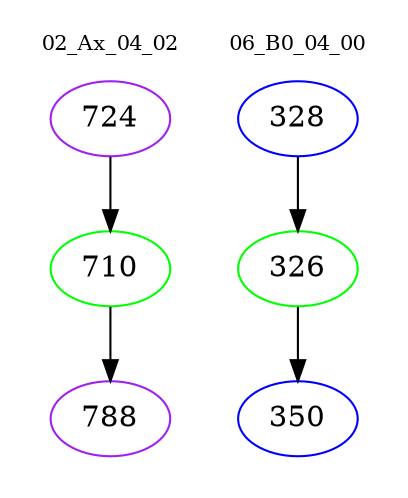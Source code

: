 digraph{
subgraph cluster_0 {
color = white
label = "02_Ax_04_02";
fontsize=10;
T0_724 [label="724", color="purple"]
T0_724 -> T0_710 [color="black"]
T0_710 [label="710", color="green"]
T0_710 -> T0_788 [color="black"]
T0_788 [label="788", color="purple"]
}
subgraph cluster_1 {
color = white
label = "06_B0_04_00";
fontsize=10;
T1_328 [label="328", color="blue"]
T1_328 -> T1_326 [color="black"]
T1_326 [label="326", color="green"]
T1_326 -> T1_350 [color="black"]
T1_350 [label="350", color="blue"]
}
}
